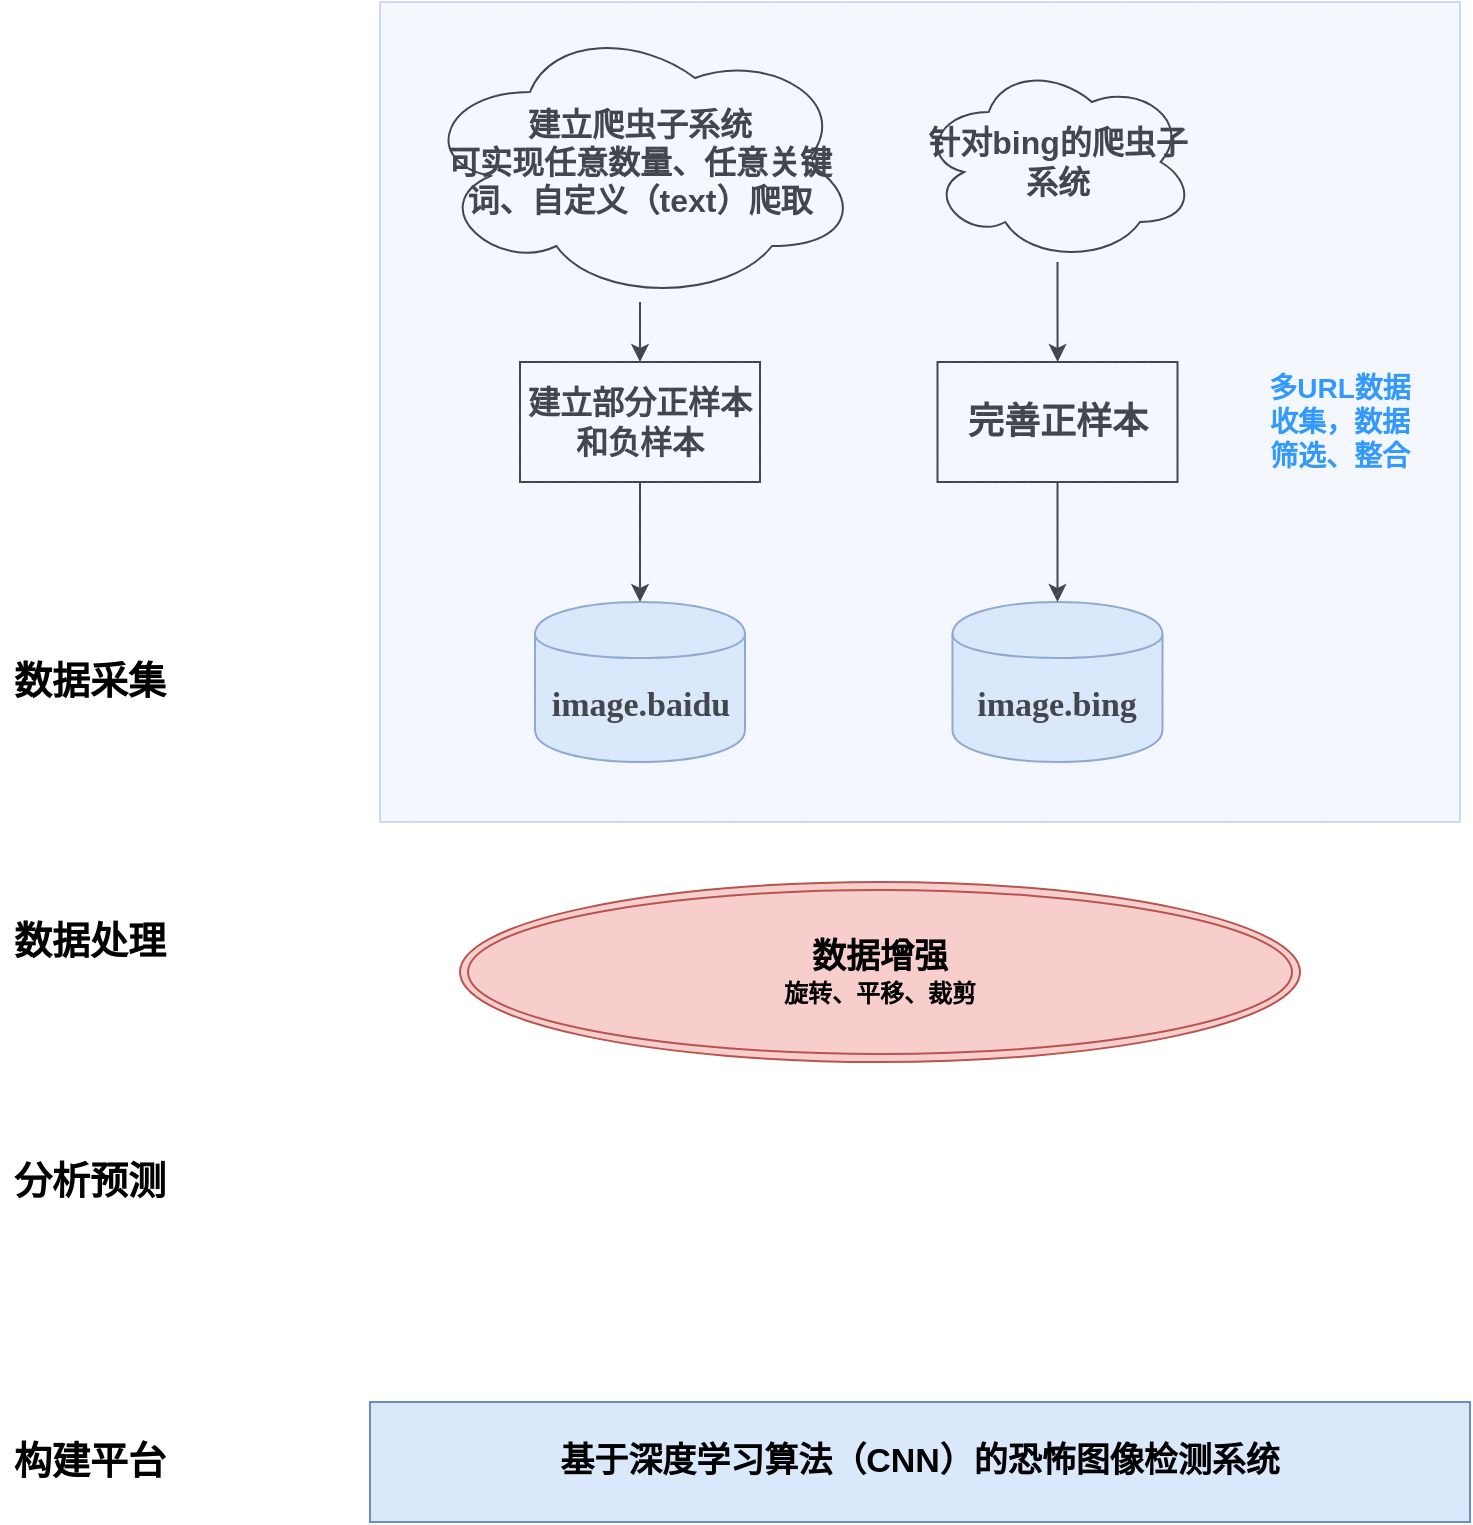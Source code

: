 <mxfile version="14.7.7" type="github">
  <diagram id="dScMs2zBb7mLNGke-dbV" name="Page-1">
    <mxGraphModel dx="831" dy="569" grid="1" gridSize="10" guides="1" tooltips="1" connect="1" arrows="1" fold="1" page="1" pageScale="1" pageWidth="3300" pageHeight="4681" math="0" shadow="0">
      <root>
        <mxCell id="0" />
        <mxCell id="1" parent="0" />
        <mxCell id="M_-nVYk5QFR-SrDHzi03-1" value="&lt;font style=&quot;font-size: 19px&quot;&gt;&lt;b&gt;数据采集&lt;/b&gt;&lt;/font&gt;" style="text;html=1;strokeColor=none;fillColor=none;align=center;verticalAlign=middle;whiteSpace=wrap;rounded=0;" parent="1" vertex="1">
          <mxGeometry x="50" y="370" width="90" height="20" as="geometry" />
        </mxCell>
        <mxCell id="M_-nVYk5QFR-SrDHzi03-2" value="&lt;b&gt;&lt;font face=&quot;Comic Sans MS&quot; style=&quot;font-size: 17px&quot;&gt;image.baidu&lt;/font&gt;&lt;/b&gt;" style="shape=cylinder;whiteSpace=wrap;html=1;boundedLbl=1;backgroundOutline=1;fillColor=#dae8fc;strokeColor=#6c8ebf;" parent="1" vertex="1">
          <mxGeometry x="317.5" y="340" width="105" height="80" as="geometry" />
        </mxCell>
        <mxCell id="M_-nVYk5QFR-SrDHzi03-4" value="&lt;b&gt;&lt;font face=&quot;Comic Sans MS&quot; style=&quot;font-size: 17px&quot;&gt;image.bing&lt;/font&gt;&lt;/b&gt;" style="shape=cylinder;whiteSpace=wrap;html=1;boundedLbl=1;backgroundOutline=1;fillColor=#dae8fc;strokeColor=#6c8ebf;" parent="1" vertex="1">
          <mxGeometry x="526.25" y="340" width="105" height="80" as="geometry" />
        </mxCell>
        <mxCell id="M_-nVYk5QFR-SrDHzi03-5" value="&lt;font style=&quot;font-size: 19px&quot;&gt;&lt;b&gt;数据处理&lt;/b&gt;&lt;/font&gt;" style="text;html=1;strokeColor=none;fillColor=none;align=center;verticalAlign=middle;whiteSpace=wrap;rounded=0;" parent="1" vertex="1">
          <mxGeometry x="50" y="500" width="90" height="20" as="geometry" />
        </mxCell>
        <mxCell id="M_-nVYk5QFR-SrDHzi03-9" value="" style="edgeStyle=orthogonalEdgeStyle;rounded=0;orthogonalLoop=1;jettySize=auto;html=1;" parent="1" source="M_-nVYk5QFR-SrDHzi03-6" target="M_-nVYk5QFR-SrDHzi03-8" edge="1">
          <mxGeometry relative="1" as="geometry" />
        </mxCell>
        <mxCell id="M_-nVYk5QFR-SrDHzi03-6" value="&lt;font style=&quot;font-size: 16px&quot;&gt;&lt;b&gt;建立爬虫子系统&lt;br&gt;可实现任意数量、任意关键词、自定义（text）爬取&lt;/b&gt;&lt;/font&gt;" style="ellipse;shape=cloud;whiteSpace=wrap;html=1;" parent="1" vertex="1">
          <mxGeometry x="260" y="50" width="220" height="140" as="geometry" />
        </mxCell>
        <mxCell id="M_-nVYk5QFR-SrDHzi03-10" value="" style="edgeStyle=orthogonalEdgeStyle;rounded=0;orthogonalLoop=1;jettySize=auto;html=1;" parent="1" source="M_-nVYk5QFR-SrDHzi03-8" target="M_-nVYk5QFR-SrDHzi03-2" edge="1">
          <mxGeometry relative="1" as="geometry" />
        </mxCell>
        <mxCell id="M_-nVYk5QFR-SrDHzi03-8" value="&lt;b&gt;&lt;font style=&quot;font-size: 16px&quot;&gt;建立部分正样本和负样本&lt;/font&gt;&lt;/b&gt;" style="rounded=0;whiteSpace=wrap;html=1;" parent="1" vertex="1">
          <mxGeometry x="310" y="220" width="120" height="60" as="geometry" />
        </mxCell>
        <mxCell id="M_-nVYk5QFR-SrDHzi03-13" value="" style="edgeStyle=orthogonalEdgeStyle;rounded=0;orthogonalLoop=1;jettySize=auto;html=1;" parent="1" source="M_-nVYk5QFR-SrDHzi03-11" target="M_-nVYk5QFR-SrDHzi03-12" edge="1">
          <mxGeometry relative="1" as="geometry" />
        </mxCell>
        <mxCell id="M_-nVYk5QFR-SrDHzi03-11" value="&lt;b&gt;&lt;font style=&quot;font-size: 16px&quot;&gt;针对bing的爬虫子系统&lt;/font&gt;&lt;/b&gt;" style="ellipse;shape=cloud;whiteSpace=wrap;html=1;" parent="1" vertex="1">
          <mxGeometry x="510" y="70" width="137.5" height="100" as="geometry" />
        </mxCell>
        <mxCell id="M_-nVYk5QFR-SrDHzi03-14" value="" style="edgeStyle=orthogonalEdgeStyle;rounded=0;orthogonalLoop=1;jettySize=auto;html=1;" parent="1" source="M_-nVYk5QFR-SrDHzi03-12" target="M_-nVYk5QFR-SrDHzi03-4" edge="1">
          <mxGeometry relative="1" as="geometry" />
        </mxCell>
        <mxCell id="M_-nVYk5QFR-SrDHzi03-12" value="&lt;b&gt;&lt;font style=&quot;font-size: 18px&quot;&gt;完善正样本&lt;/font&gt;&lt;/b&gt;" style="whiteSpace=wrap;html=1;" parent="1" vertex="1">
          <mxGeometry x="518.75" y="220" width="120" height="60" as="geometry" />
        </mxCell>
        <mxCell id="M_-nVYk5QFR-SrDHzi03-16" value="" style="verticalLabelPosition=bottom;verticalAlign=top;html=1;shape=mxgraph.basic.patternFillRect;fillStyle=diag;step=5;fillStrokeWidth=0.2;fillStrokeColor=#dddddd;opacity=30;fillColor=#dae8fc;strokeColor=#6c8ebf;" parent="1" vertex="1">
          <mxGeometry x="240" y="40" width="540" height="410" as="geometry" />
        </mxCell>
        <mxCell id="M_-nVYk5QFR-SrDHzi03-17" value="&lt;b&gt;&lt;font style=&quot;font-size: 14px&quot; color=&quot;#3399ff&quot;&gt;多URL数据收集，数据筛选、整合&lt;/font&gt;&lt;/b&gt;" style="text;html=1;strokeColor=none;fillColor=none;align=center;verticalAlign=middle;whiteSpace=wrap;rounded=0;opacity=30;" parent="1" vertex="1">
          <mxGeometry x="680" y="205" width="80" height="90" as="geometry" />
        </mxCell>
        <mxCell id="M_-nVYk5QFR-SrDHzi03-18" value="&lt;font style=&quot;font-size: 19px&quot;&gt;&lt;b&gt;分析预测&lt;/b&gt;&lt;/font&gt;" style="text;html=1;strokeColor=none;fillColor=none;align=center;verticalAlign=middle;whiteSpace=wrap;rounded=0;" parent="1" vertex="1">
          <mxGeometry x="50" y="620" width="90" height="20" as="geometry" />
        </mxCell>
        <mxCell id="M_-nVYk5QFR-SrDHzi03-19" value="&lt;font style=&quot;font-size: 19px&quot;&gt;&lt;b&gt;构建平台&lt;/b&gt;&lt;/font&gt;" style="text;html=1;strokeColor=none;fillColor=none;align=center;verticalAlign=middle;whiteSpace=wrap;rounded=0;" parent="1" vertex="1">
          <mxGeometry x="50" y="760" width="90" height="20" as="geometry" />
        </mxCell>
        <mxCell id="M_-nVYk5QFR-SrDHzi03-20" value="&lt;b&gt;&lt;font style=&quot;font-size: 17px&quot;&gt;基于深度学习算法（CNN）的恐怖图像检测系统&lt;/font&gt;&lt;/b&gt;" style="rounded=0;whiteSpace=wrap;html=1;strokeColor=#6c8ebf;fillColor=#dae8fc;" parent="1" vertex="1">
          <mxGeometry x="235" y="740" width="550" height="60" as="geometry" />
        </mxCell>
        <mxCell id="_lwIerJJL6SMXOnI7eh6-1" value="&lt;b&gt;&lt;font style=&quot;font-size: 17px&quot;&gt;数据增强&lt;/font&gt;&lt;br&gt;旋转、平移、裁剪&lt;/b&gt;" style="ellipse;shape=doubleEllipse;whiteSpace=wrap;html=1;fillColor=#f8cecc;strokeColor=#b85450;" vertex="1" parent="1">
          <mxGeometry x="280" y="480" width="420" height="90" as="geometry" />
        </mxCell>
      </root>
    </mxGraphModel>
  </diagram>
</mxfile>
